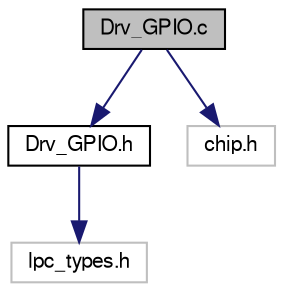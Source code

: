 digraph "Drv_GPIO.c"
{
  edge [fontname="FreeSans",fontsize="10",labelfontname="FreeSans",labelfontsize="10"];
  node [fontname="FreeSans",fontsize="10",shape=record];
  Node1 [label="Drv_GPIO.c",height=0.2,width=0.4,color="black", fillcolor="grey75", style="filled", fontcolor="black"];
  Node1 -> Node2 [color="midnightblue",fontsize="10",style="solid",fontname="FreeSans"];
  Node2 [label="Drv_GPIO.h",height=0.2,width=0.4,color="black", fillcolor="white", style="filled",URL="$Drv__GPIO_8h.html"];
  Node2 -> Node3 [color="midnightblue",fontsize="10",style="solid",fontname="FreeSans"];
  Node3 [label="lpc_types.h",height=0.2,width=0.4,color="grey75", fillcolor="white", style="filled"];
  Node1 -> Node4 [color="midnightblue",fontsize="10",style="solid",fontname="FreeSans"];
  Node4 [label="chip.h",height=0.2,width=0.4,color="grey75", fillcolor="white", style="filled"];
}
